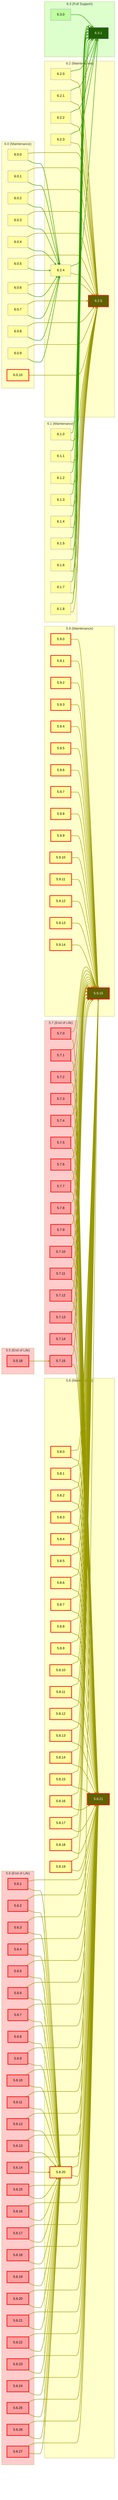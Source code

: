 graph LR

  subgraph 5.5["5.5 (End of Life)"]
    5.5.18:::cf538ec3b0da189d0
  end
  style 5.5 fill:#ffcccc

  subgraph 5.6["5.6 (End of Life)"]
    5.6.1:::cf538ec3b0da189d0
    5.6.2:::cf538ec3b0da189d0
    5.6.3:::cf538ec3b0da189d0
    5.6.4:::cf538ec3b0da189d0
    5.6.5:::cf538ec3b0da189d0
    5.6.6:::cf538ec3b0da189d0
    5.6.7:::cf538ec3b0da189d0
    5.6.8:::cf538ec3b0da189d0
    5.6.9:::cf538ec3b0da189d0
    5.6.10:::cf538ec3b0da189d0
    5.6.11:::cf538ec3b0da189d0
    5.6.12:::cf538ec3b0da189d0
    5.6.13:::cf538ec3b0da189d0
    5.6.14:::cf538ec3b0da189d0
    5.6.15:::cf538ec3b0da189d0
    5.6.16:::cf538ec3b0da189d0
    5.6.17:::cf538ec3b0da189d0
    5.6.18:::cf538ec3b0da189d0
    5.6.19:::cf538ec3b0da189d0
    5.6.20:::cf538ec3b0da189d0
    5.6.21:::cf538ec3b0da189d0
    5.6.22:::cf538ec3b0da189d0
    5.6.23:::cf538ec3b0da189d0
    5.6.24:::cf538ec3b0da189d0
    5.6.25:::cf538ec3b0da189d0
    5.6.26:::cf538ec3b0da189d0
    5.6.27:::cf538ec3b0da189d0
  end
  style 5.6 fill:#ffcccc

  subgraph 5.7["5.7 (End of Life)"]
    5.7.0:::cf538ec3b0da189d0
    5.7.1:::cf538ec3b0da189d0
    5.7.2:::cf538ec3b0da189d0
    5.7.3:::cf538ec3b0da189d0
    5.7.4:::cf538ec3b0da189d0
    5.7.5:::cf538ec3b0da189d0
    5.7.6:::cf538ec3b0da189d0
    5.7.7:::cf538ec3b0da189d0
    5.7.8:::cf538ec3b0da189d0
    5.7.9:::cf538ec3b0da189d0
    5.7.10:::cf538ec3b0da189d0
    5.7.11:::cf538ec3b0da189d0
    5.7.12:::cf538ec3b0da189d0
    5.7.13:::cf538ec3b0da189d0
    5.7.14:::cf538ec3b0da189d0
    5.7.15:::cf538ec3b0da189d0
    5.5.18 --> 5.7.15
  end
  style 5.7 fill:#ffcccc

  subgraph 5.8["5.8 (Maintenance)"]
    5.8.0:::c8a05e0f72c8b1856
    5.8.1:::c8a05e0f72c8b1856
    5.8.2:::c8a05e0f72c8b1856
    5.8.3:::c8a05e0f72c8b1856
    5.8.4:::c8a05e0f72c8b1856
    5.8.5:::c8a05e0f72c8b1856
    5.8.6:::c8a05e0f72c8b1856
    5.8.7:::c8a05e0f72c8b1856
    5.8.8:::c8a05e0f72c8b1856
    5.8.9:::c8a05e0f72c8b1856
    5.8.10:::c8a05e0f72c8b1856
    5.8.11:::c8a05e0f72c8b1856
    5.8.12:::c8a05e0f72c8b1856
    5.8.13:::c8a05e0f72c8b1856
    5.8.14:::c8a05e0f72c8b1856
    5.8.15:::c8a05e0f72c8b1856
    5.8.16:::c8a05e0f72c8b1856
    5.8.17:::c8a05e0f72c8b1856
    5.8.18:::c8a05e0f72c8b1856
    5.8.19:::c8a05e0f72c8b1856
    5.8.20:::c8a05e0f72c8b1856
    5.6.1 --> 5.8.20
    5.6.2 --> 5.8.20
    5.6.3 --> 5.8.20
    5.6.4 --> 5.8.20
    5.6.5 --> 5.8.20
    5.6.6 --> 5.8.20
    5.6.7 --> 5.8.20
    5.6.8 --> 5.8.20
    5.6.9 --> 5.8.20
    5.6.10 --> 5.8.20
    5.6.11 --> 5.8.20
    5.6.12 --> 5.8.20
    5.6.13 --> 5.8.20
    5.6.14 --> 5.8.20
    5.6.15 --> 5.8.20
    5.6.16 --> 5.8.20
    5.6.17 --> 5.8.20
    5.6.18 --> 5.8.20
    5.6.19 --> 5.8.20
    5.6.20 --> 5.8.20
    5.6.21 --> 5.8.20
    5.6.22 --> 5.8.20
    5.6.23 --> 5.8.20
    5.6.24 --> 5.8.20
    5.6.25 --> 5.8.20
    5.6.26 --> 5.8.20
    5.6.27 --> 5.8.20
    5.8.21:::cfd76d0623a7fdedd
    5.6.1 --> 5.8.21
    5.6.2 --> 5.8.21
    5.6.3 --> 5.8.21
    5.6.4 --> 5.8.21
    5.6.5 --> 5.8.21
    5.6.6 --> 5.8.21
    5.6.7 --> 5.8.21
    5.6.8 --> 5.8.21
    5.6.9 --> 5.8.21
    5.6.10 --> 5.8.21
    5.6.11 --> 5.8.21
    5.6.12 --> 5.8.21
    5.6.13 --> 5.8.21
    5.6.14 --> 5.8.21
    5.6.15 --> 5.8.21
    5.6.16 --> 5.8.21
    5.6.17 --> 5.8.21
    5.6.18 --> 5.8.21
    5.6.19 --> 5.8.21
    5.6.20 --> 5.8.21
    5.6.21 --> 5.8.21
    5.6.22 --> 5.8.21
    5.6.23 --> 5.8.21
    5.6.24 --> 5.8.21
    5.6.25 --> 5.8.21
    5.6.26 --> 5.8.21
    5.6.27 --> 5.8.21
    5.7.0 --> 5.8.21
    5.7.1 --> 5.8.21
    5.7.2 --> 5.8.21
    5.7.3 --> 5.8.21
    5.7.4 --> 5.8.21
    5.7.5 --> 5.8.21
    5.7.6 --> 5.8.21
    5.7.7 --> 5.8.21
    5.7.8 --> 5.8.21
    5.7.9 --> 5.8.21
    5.7.10 --> 5.8.21
    5.7.11 --> 5.8.21
    5.7.12 --> 5.8.21
    5.7.13 --> 5.8.21
    5.7.14 --> 5.8.21
    5.7.15 --> 5.8.21
    5.8.0 --> 5.8.21
    5.8.1 --> 5.8.21
    5.8.2 --> 5.8.21
    5.8.3 --> 5.8.21
    5.8.4 --> 5.8.21
    5.8.5 --> 5.8.21
    5.8.6 --> 5.8.21
    5.8.7 --> 5.8.21
    5.8.8 --> 5.8.21
    5.8.9 --> 5.8.21
    5.8.10 --> 5.8.21
    5.8.11 --> 5.8.21
    5.8.12 --> 5.8.21
    5.8.13 --> 5.8.21
    5.8.14 --> 5.8.21
    5.8.15 --> 5.8.21
    5.8.16 --> 5.8.21
    5.8.17 --> 5.8.21
    5.8.18 --> 5.8.21
    5.8.19 --> 5.8.21
    5.8.20 --> 5.8.21
  end
  style 5.8 fill:#ffffcc

  subgraph 5.9["5.9 (Maintenance)"]
    5.9.0:::c8a05e0f72c8b1856
    5.9.1:::c8a05e0f72c8b1856
    5.9.2:::c8a05e0f72c8b1856
    5.9.3:::c8a05e0f72c8b1856
    5.9.4:::c8a05e0f72c8b1856
    5.9.5:::c8a05e0f72c8b1856
    5.9.6:::c8a05e0f72c8b1856
    5.9.7:::c8a05e0f72c8b1856
    5.9.8:::c8a05e0f72c8b1856
    5.9.9:::c8a05e0f72c8b1856
    5.9.10:::c8a05e0f72c8b1856
    5.9.11:::c8a05e0f72c8b1856
    5.9.12:::c8a05e0f72c8b1856
    5.9.13:::c8a05e0f72c8b1856
    5.9.14:::c8a05e0f72c8b1856
    5.9.15:::cfd76d0623a7fdedd
    5.7.0 --> 5.9.15
    5.7.1 --> 5.9.15
    5.7.2 --> 5.9.15
    5.7.3 --> 5.9.15
    5.7.4 --> 5.9.15
    5.7.5 --> 5.9.15
    5.7.6 --> 5.9.15
    5.7.7 --> 5.9.15
    5.7.8 --> 5.9.15
    5.7.9 --> 5.9.15
    5.7.10 --> 5.9.15
    5.7.11 --> 5.9.15
    5.7.12 --> 5.9.15
    5.7.13 --> 5.9.15
    5.7.14 --> 5.9.15
    5.7.15 --> 5.9.15
    5.8.0 --> 5.9.15
    5.8.1 --> 5.9.15
    5.8.2 --> 5.9.15
    5.8.3 --> 5.9.15
    5.8.4 --> 5.9.15
    5.8.5 --> 5.9.15
    5.8.6 --> 5.9.15
    5.8.7 --> 5.9.15
    5.8.8 --> 5.9.15
    5.8.9 --> 5.9.15
    5.8.10 --> 5.9.15
    5.8.11 --> 5.9.15
    5.8.12 --> 5.9.15
    5.8.13 --> 5.9.15
    5.8.14 --> 5.9.15
    5.8.15 --> 5.9.15
    5.8.16 --> 5.9.15
    5.8.17 --> 5.9.15
    5.8.18 --> 5.9.15
    5.8.19 --> 5.9.15
    5.8.20 --> 5.9.15
    5.9.0 --> 5.9.15
    5.9.1 --> 5.9.15
    5.9.2 --> 5.9.15
    5.9.3 --> 5.9.15
    5.9.4 --> 5.9.15
    5.9.5 --> 5.9.15
    5.9.6 --> 5.9.15
    5.9.7 --> 5.9.15
    5.9.8 --> 5.9.15
    5.9.9 --> 5.9.15
    5.9.10 --> 5.9.15
    5.9.11 --> 5.9.15
    5.9.12 --> 5.9.15
    5.9.13 --> 5.9.15
    5.9.14 --> 5.9.15
  end
  style 5.9 fill:#ffffcc

  subgraph 6.0["6.0 (Maintenance)"]
    6.0.0:::c66af6ceedb0614b1
    6.0.1:::c66af6ceedb0614b1
    6.0.2:::c66af6ceedb0614b1
    6.0.3:::c66af6ceedb0614b1
    6.0.4:::c66af6ceedb0614b1
    6.0.5:::c66af6ceedb0614b1
    6.0.6:::c66af6ceedb0614b1
    6.0.7:::c66af6ceedb0614b1
    6.0.8:::c66af6ceedb0614b1
    6.0.9:::c66af6ceedb0614b1
    6.0.10:::c8a05e0f72c8b1856
  end
  style 6.0 fill:#ffffcc

  subgraph 6.1["6.1 (Maintenance)"]
    6.1.0:::c66af6ceedb0614b1
    6.1.1:::c66af6ceedb0614b1
    6.1.2:::c66af6ceedb0614b1
    6.1.3:::c66af6ceedb0614b1
    6.1.4:::c66af6ceedb0614b1
    6.1.5:::c66af6ceedb0614b1
    6.1.6:::c66af6ceedb0614b1
    6.1.7:::c66af6ceedb0614b1
    6.1.8:::c66af6ceedb0614b1
  end
  style 6.1 fill:#ffffcc

  subgraph 6.2["6.2 (Maintenance)"]
    6.2.0:::c66af6ceedb0614b1
    6.2.1:::c66af6ceedb0614b1
    6.2.2:::c66af6ceedb0614b1
    6.2.3:::c66af6ceedb0614b1
    6.2.4:::c66af6ceedb0614b1
    6.0.0 --> 6.2.4
    6.0.1 --> 6.2.4
    6.0.2 --> 6.2.4
    6.0.3 --> 6.2.4
    6.0.4 --> 6.2.4
    6.0.5 --> 6.2.4
    6.0.6 --> 6.2.4
    6.0.7 --> 6.2.4
    6.0.8 --> 6.2.4
    6.0.9 --> 6.2.4
    6.2.5:::cfd76d0623a7fdedd
    6.0.0 --> 6.2.5
    6.0.1 --> 6.2.5
    6.0.2 --> 6.2.5
    6.0.3 --> 6.2.5
    6.0.4 --> 6.2.5
    6.0.5 --> 6.2.5
    6.0.6 --> 6.2.5
    6.0.7 --> 6.2.5
    6.0.8 --> 6.2.5
    6.0.9 --> 6.2.5
    6.0.10 --> 6.2.5
    6.1.0 --> 6.2.5
    6.1.1 --> 6.2.5
    6.1.2 --> 6.2.5
    6.1.3 --> 6.2.5
    6.1.4 --> 6.2.5
    6.1.5 --> 6.2.5
    6.1.6 --> 6.2.5
    6.1.7 --> 6.2.5
    6.1.8 --> 6.2.5
    6.2.0 --> 6.2.5
    6.2.1 --> 6.2.5
    6.2.2 --> 6.2.5
    6.2.3 --> 6.2.5
    6.2.4 --> 6.2.5
  end
  style 6.2 fill:#ffffcc

  subgraph 6.3["6.3 (Full Support)"]
    6.3.0:::ca77b1b67384034bc
    6.3.1:::c41478224ae36ad25
    6.1.0 --> 6.3.1
    6.1.1 --> 6.3.1
    6.1.2 --> 6.3.1
    6.1.3 --> 6.3.1
    6.1.4 --> 6.3.1
    6.1.5 --> 6.3.1
    6.1.6 --> 6.3.1
    6.1.7 --> 6.3.1
    6.1.8 --> 6.3.1
    6.2.0 --> 6.3.1
    6.2.1 --> 6.3.1
    6.2.2 --> 6.3.1
    6.2.3 --> 6.3.1
    6.2.4 --> 6.3.1
    6.3.0 --> 6.3.1
  end
  style 6.3 fill:#ddffcc
  classDef c41478224ae36ad25 fill:#206100,color:#f9f9f9;
  classDef c66af6ceedb0614b1 fill:#ffff9e,color:#000000;
  classDef c8a05e0f72c8b1856 fill:#ffff9e,color:#000000,stroke:#ff0000,stroke-width:3px;
  classDef ca77b1b67384034bc fill:#beff9e,color:#000000;
  classDef cf538ec3b0da189d0 fill:#ff9e9e,color:#000000,stroke:#ff0000,stroke-width:3px;
  classDef cfd76d0623a7fdedd fill:#616100,color:#f9f9f9,stroke:#ff0000,stroke-width:3px;
  linkStyle 144,145,146,147,148,149,150,151,152,153,179,180,181,182,183,184,185,186,187,188,189,190,191,192,193 stroke:#339900,stroke-width:2px;
  linkStyle 0,1,2,3,4,5,6,7,8,9,10,11,12,13,14,15,16,17,18,19,20,21,22,23,24,25,26,27,28,29,30,31,32,33,34,35,36,37,38,39,40,41,42,43,44,45,46,47,48,49,50,51,52,53,54,55,56,57,58,59,60,61,62,63,64,65,66,67,68,69,70,71,72,73,74,75,76,77,78,79,80,81,82,83,84,85,86,87,88,89,90,91,92,93,94,95,96,97,98,99,100,101,102,103,104,105,106,107,108,109,110,111,112,113,114,115,116,117,118,119,120,121,122,123,124,125,126,127,128,129,130,131,132,133,134,135,136,137,138,139,140,141,142,143,154,155,156,157,158,159,160,161,162,163,164,165,166,167,168,169,170,171,172,173,174,175,176,177,178 stroke:#999900,stroke-width:2px;